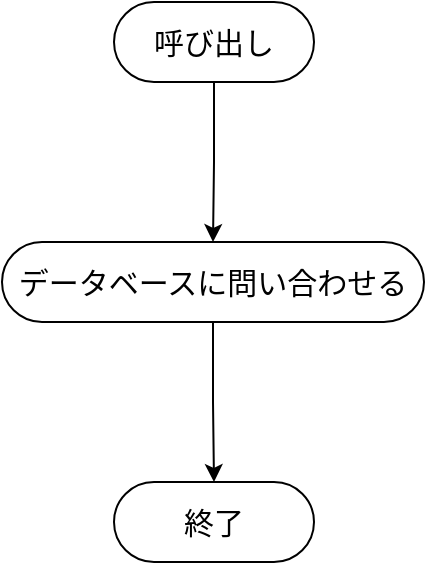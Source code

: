 <mxfile version="22.1.7" type="google">
  <diagram id="C5RBs43oDa-KdzZeNtuy" name="Page-1">
    <mxGraphModel grid="1" page="1" gridSize="10" guides="1" tooltips="1" connect="1" arrows="1" fold="1" pageScale="1" pageWidth="827" pageHeight="1169" math="0" shadow="0">
      <root>
        <mxCell id="WIyWlLk6GJQsqaUBKTNV-0" />
        <mxCell id="WIyWlLk6GJQsqaUBKTNV-1" parent="WIyWlLk6GJQsqaUBKTNV-0" />
        <mxCell id="KHojDhrW4H-i3P4s3XBl-0" style="edgeStyle=orthogonalEdgeStyle;rounded=0;orthogonalLoop=1;jettySize=auto;html=1;exitX=0.5;exitY=1;exitDx=0;exitDy=0;entryX=0.5;entryY=0;entryDx=0;entryDy=0;" edge="1" parent="WIyWlLk6GJQsqaUBKTNV-1" source="KHojDhrW4H-i3P4s3XBl-5" target="KHojDhrW4H-i3P4s3XBl-4">
          <mxGeometry relative="1" as="geometry">
            <mxPoint x="414" y="200" as="targetPoint" />
            <mxPoint x="414" y="120" as="sourcePoint" />
          </mxGeometry>
        </mxCell>
        <mxCell id="KHojDhrW4H-i3P4s3XBl-2" style="edgeStyle=orthogonalEdgeStyle;rounded=0;orthogonalLoop=1;jettySize=auto;html=1;exitX=0.5;exitY=1;exitDx=0;exitDy=0;entryX=0.5;entryY=0;entryDx=0;entryDy=0;" edge="1" parent="WIyWlLk6GJQsqaUBKTNV-1" source="KHojDhrW4H-i3P4s3XBl-4" target="KHojDhrW4H-i3P4s3XBl-6">
          <mxGeometry relative="1" as="geometry">
            <mxPoint x="414" y="320" as="targetPoint" />
          </mxGeometry>
        </mxCell>
        <mxCell id="KHojDhrW4H-i3P4s3XBl-4" value="&lt;font style=&quot;font-size: 15px;&quot;&gt;データベースに問い合わせる&lt;/font&gt;" style="rounded=1;whiteSpace=wrap;html=1;arcSize=50;" vertex="1" parent="WIyWlLk6GJQsqaUBKTNV-1">
          <mxGeometry x="308" y="200" width="211" height="40" as="geometry" />
        </mxCell>
        <mxCell id="KHojDhrW4H-i3P4s3XBl-5" value="&lt;font style=&quot;font-size: 15px;&quot;&gt;呼び出し&lt;/font&gt;" style="rounded=1;whiteSpace=wrap;html=1;arcSize=50;" vertex="1" parent="WIyWlLk6GJQsqaUBKTNV-1">
          <mxGeometry x="364" y="80" width="100" height="40" as="geometry" />
        </mxCell>
        <mxCell id="KHojDhrW4H-i3P4s3XBl-6" value="&lt;span style=&quot;font-size: 15px;&quot;&gt;終了&lt;/span&gt;" style="rounded=1;whiteSpace=wrap;html=1;arcSize=50;" vertex="1" parent="WIyWlLk6GJQsqaUBKTNV-1">
          <mxGeometry x="364" y="320" width="100" height="40" as="geometry" />
        </mxCell>
      </root>
    </mxGraphModel>
  </diagram>
</mxfile>
